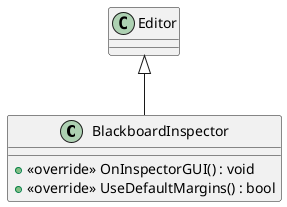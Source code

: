 @startuml
class BlackboardInspector {
    + <<override>> OnInspectorGUI() : void
    + <<override>> UseDefaultMargins() : bool
}
Editor <|-- BlackboardInspector
@enduml
